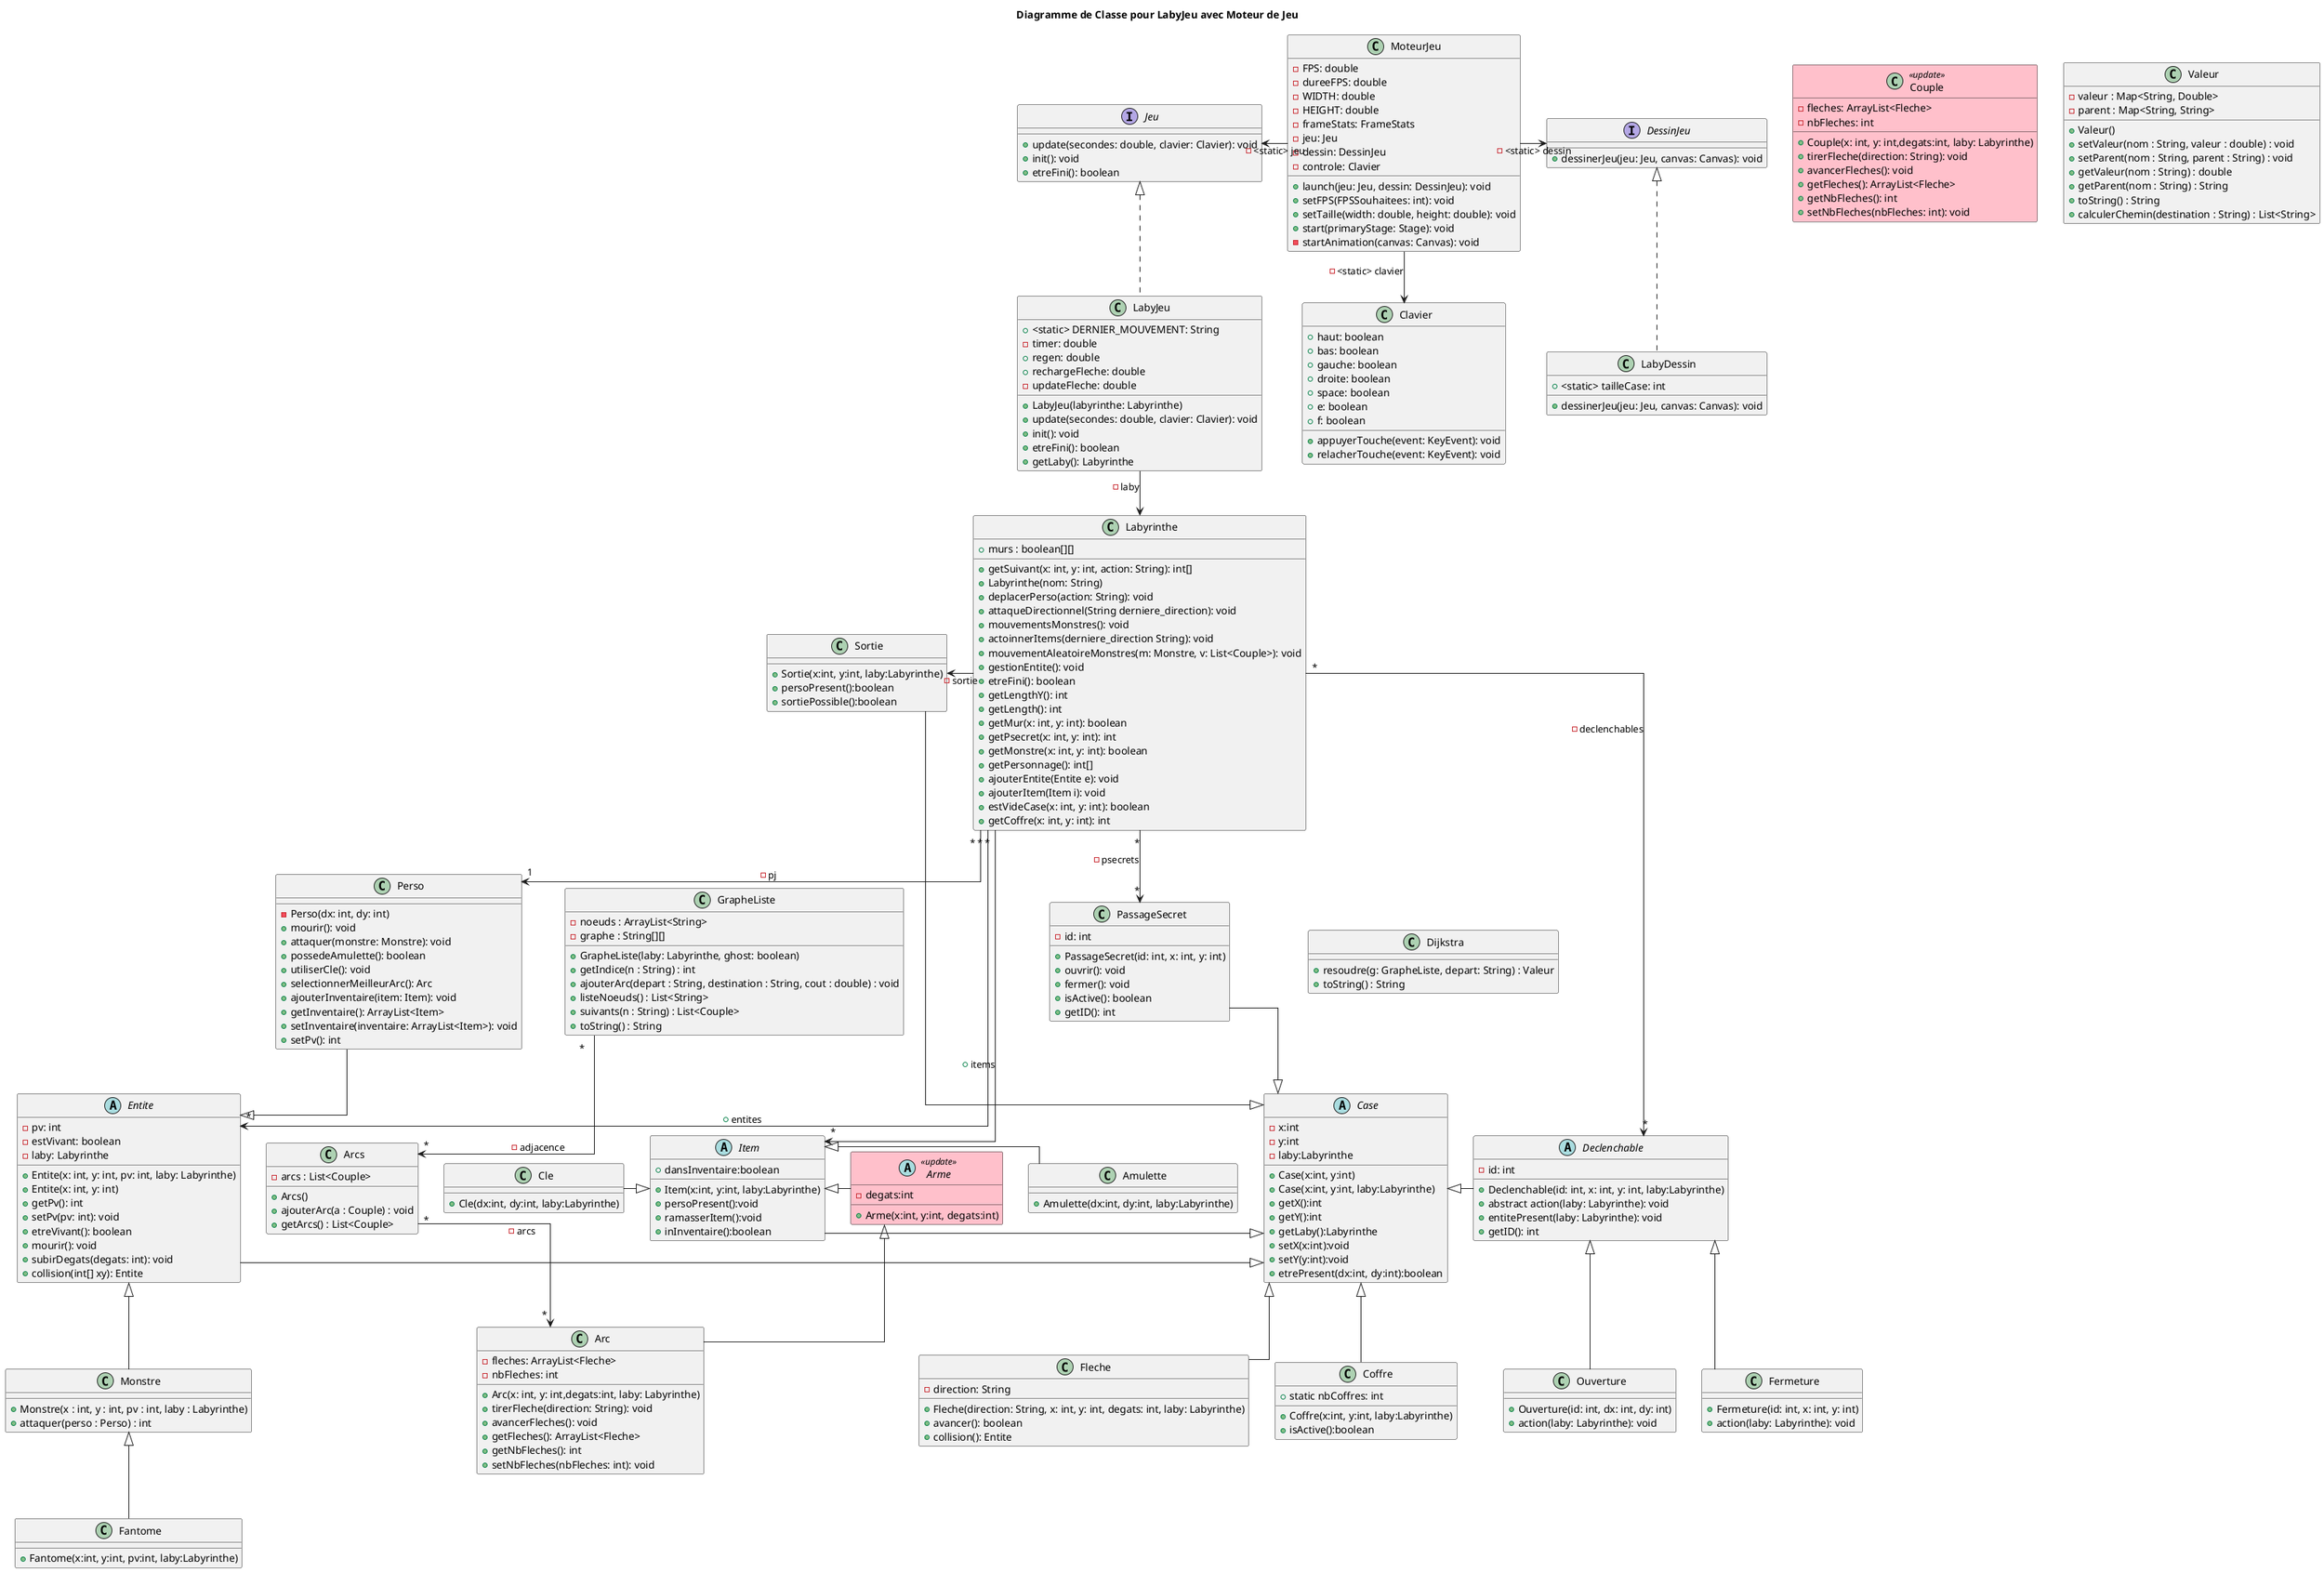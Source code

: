 @startuml
title Diagramme de Classe pour LabyJeu avec Moteur de Jeu

top to bottom direction
skinparam linetype ortho

interface Jeu {
    +update(secondes: double, clavier: Clavier): void
    +init(): void
    +etreFini(): boolean
}

class LabyJeu {
    +<static> DERNIER_MOUVEMENT: String
    -timer: double
    +regen: double
    +rechargeFleche: double
    -updateFleche: double

    +LabyJeu(labyrinthe: Labyrinthe)
    +update(secondes: double, clavier: Clavier): void
    +init(): void
    +etreFini(): boolean
    +getLaby(): Labyrinthe
}

interface DessinJeu {
    +dessinerJeu(jeu: Jeu, canvas: Canvas): void
}

class LabyDessin {
    +<static> tailleCase: int
    +dessinerJeu(jeu: Jeu, canvas: Canvas): void

}

class Labyrinthe {
    +murs : boolean[][]


    +getSuivant(x: int, y: int, action: String): int[]
    +Labyrinthe(nom: String)
    +deplacerPerso(action: String): void
    +attaqueDirectionnel(String derniere_direction): void
    +mouvementsMonstres(): void
    +actoinnerItems(derniere_direction String): void
    +mouvementAleatoireMonstres(m: Monstre, v: List<Couple>): void
    +gestionEntite(): void
    +etreFini(): boolean
    +getLengthY(): int
    +getLength(): int
    +getMur(x: int, y: int): boolean
    +getPsecret(x: int, y: int): int
    +getMonstre(x: int, y: int): boolean
    +getPersonnage(): int[]
    +ajouterEntite(Entite e): void
    +ajouterItem(Item i): void
    +estVideCase(x: int, y: int): boolean
    +getCoffre(x: int, y: int): int
}

class Clavier {
    +haut: boolean
    +bas: boolean
    +gauche: boolean
    +droite: boolean
    +space: boolean
    +e: boolean
    +f: boolean
'    +i: boolean
    +appuyerTouche(event: KeyEvent): void
    +relacherTouche(event: KeyEvent): void
}

class MoteurJeu {
    -FPS: double
    -dureeFPS: double
    -WIDTH: double
    -HEIGHT: double
    -frameStats: FrameStats
    -jeu: Jeu
    -dessin: DessinJeu
    -controle: Clavier
    +launch(jeu: Jeu, dessin: DessinJeu): void
    +setFPS(FPSSouhaitees: int): void
    +setTaille(width: double, height: double): void
    +start(primaryStage: Stage): void
    -startAnimation(canvas: Canvas): void
}
class Monstre{
    + Monstre(x : int, y : int, pv : int, laby : Labyrinthe)
    + attaquer(perso : Perso) : int
             }


class Perso {
    -Perso(dx: int, dy: int)
    +mourir(): void
    +attaquer(monstre: Monstre): void
    +possedeAmulette(): boolean
    +utiliserCle(): void
    +selectionnerMeilleurArc(): Arc
    +ajouterInventaire(item: Item): void
    +getInventaire(): ArrayList<Item>
    +setInventaire(inventaire: ArrayList<Item>): void
    +setPv(): int
}

abstract class Declenchable {
    -id: int
    +Declenchable(id: int, x: int, y: int, laby:Labyrinthe)
    +abstract action(laby: Labyrinthe): void
    +entitePresent(laby: Labyrinthe): void
    +getID(): int
}

class PassageSecret{
    -id: int
    +PassageSecret(id: int, x: int, y: int)
    +ouvrir(): void
    +fermer(): void
    +isActive(): boolean
    +getID(): int
}

class Ouverture{
    +Ouverture(id: int, dx: int, dy: int)
    +action(laby: Labyrinthe): void
}

class Fermeture{
    +Fermeture(id: int, x: int, y: int)
    +action(laby: Labyrinthe): void
}

abstract class Entite{
    -pv: int
    -estVivant: boolean
    -laby: Labyrinthe
    +Entite(x: int, y: int, pv: int, laby: Labyrinthe)
    +Entite(x: int, y: int)
    +getPv(): int
    +setPv(pv: int): void
    +etreVivant(): boolean
    +mourir(): void
    +subirDegats(degats: int): void
    +collision(int[] xy): Entite
}

class Couple <<update>>{
    -fleches: ArrayList<Fleche>
    -nbFleches: int

    +Couple(x: int, y: int,degats:int, laby: Labyrinthe)
    +tirerFleche(direction: String): void
    +avancerFleches(): void
    +getFleches(): ArrayList<Fleche>
    +getNbFleches(): int
    +setNbFleches(nbFleches: int): void
}

class Arc extends Arme{
    -fleches: ArrayList<Fleche>
    -nbFleches: int

    +Arc(x: int, y: int,degats:int, laby: Labyrinthe)
    +tirerFleche(direction: String): void
    +avancerFleches(): void
    +getFleches(): ArrayList<Fleche>
    +getNbFleches(): int
    +setNbFleches(nbFleches: int): void
}

class Fleche extends Case{
    -direction: String

    +Fleche(direction: String, x: int, y: int, degats: int, laby: Labyrinthe)
    +avancer(): boolean
    +collision(): Entite
}
'    - dest : String
'    - cout : double
'
'    + Arc(dest : String, cout : double)
'    + getDest() : String
'    + getCout() : double
'    + toString() : String

class Arcs{
        - arcs : List<Couple>

        + Arcs()
        + ajouterArc(a : Couple) : void
        + getArcs() : List<Couple>
    }


class Dijkstra{
    +resoudre(g: GrapheListe, depart: String) : Valeur
    +toString() : String
              }
class GrapheListe{
    - noeuds : ArrayList<String>
    - graphe : String[][]

    + GrapheListe(laby: Labyrinthe, ghost: boolean)
    + getIndice(n : String) : int
    + ajouterArc(depart : String, destination : String, cout : double) : void
    + listeNoeuds() : List<String>
    + suivants(n : String) : List<Couple>
    + toString() : String
                 }

class Valeur{
    - valeur : Map<String, Double>
    - parent : Map<String, String>

    + Valeur()
    + setValeur(nom : String, valeur : double) : void
    + setParent(nom : String, parent : String) : void
    + getValeur(nom : String) : double
    + getParent(nom : String) : String
    + toString() : String
    + calculerChemin(destination : String) : List<String>
            }


    skinparam class {
        BackgroundColor<<update>> Pink
    }
    class Amulette  {
        +Amulette(dx:int, dy:int, laby:Labyrinthe)
    }

abstract class Item {
        +dansInventaire:boolean
        +Item(x:int, y:int, laby:Labyrinthe)
        +persoPresent():void
        +ramasserItem():void
        +inInventaire():boolean
    }

class Sortie {
    +Sortie(x:int, y:int, laby:Labyrinthe)
    +persoPresent():boolean
    +sortiePossible():boolean
}

abstract class Case {
    -x:int
    -y:int
    -laby:Labyrinthe
    +Case(x:int, y:int)
    +Case(x:int, y:int, laby:Labyrinthe)
    +getX():int
    +getY():int
    +getLaby():Labyrinthe
    +setX(x:int):void
    +setY(y:int):void
    +etrePresent(dx:int, dy:int):boolean
}

class Coffre extends Case{
    +static nbCoffres: int
    +Coffre(x:int, y:int, laby:Labyrinthe)
    +isActive():boolean
}
class Fantome extends Monstre{
    +Fantome(x:int, y:int, pv:int, laby:Labyrinthe)
}
class Cle {
    +Cle(dx:int, dy:int, laby:Labyrinthe)
}

abstract class Arme <<update>> {
    -degats:int
    +Arme(x:int, y:int, degats:int)
}

Item <|- Arme

Jeu <|.. LabyJeu
LabyJeu --> Labyrinthe : -laby
MoteurJeu -l-> Jeu : -<static> jeu
MoteurJeu -r-> DessinJeu : -<static> dessin
MoteurJeu --> Clavier : -<static> clavier
DessinJeu <|.. LabyDessin
Labyrinthe "*"-->"1" Perso : -pj
  Labyrinthe "*"-->"*" PassageSecret : -psecrets
Declenchable "*"<-u--"*" Labyrinthe : -declenchables
 Declenchable <|-- Ouverture
 Declenchable <|-- Fermeture

PassageSecret ---[hidden]r> Dijkstra
'Perso -r[hidden]-> Valeur
'Perso -[hidden]> GrapheListe
GrapheListe "*"-->"*" Arcs : - adjacence
Arcs "*"-->"*" Arc : - arcs
Perso -d-|> Entite
Monstre -u-|> Entite

'Labyrinthe "*"-> "*" Entite : +entites
Labyrinthe "*"--d> "*" Entite : +entites

'Ajout du SpriteManager
'Entite ..> SpriteManager : <<use>>
'LabyDessin ..> SpriteManager : <<use>>
'
'LabyDessin -> SpriteManager : -spriteManager
'Entite -> SpriteManager : -spriteManager
'SpriteManager -[hidden]-> LabyDessin

Labyrinthe -l> Sortie : -sortie
Labyrinthe "*"-down> "*" Item : +items

Entite -|> Case
Item -|> Case
Declenchable -u|> Case
PassageSecret --|> Case
Sortie -|> Case
'Sortie -[hidden]> PassageSecret
Labyrinthe -[hidden]> Case

'Case -[hidden]> Ouverture
Amulette -l-|> Item
GrapheListe -[hidden]r-> Dijkstra
Cle -|> Item



@enduml